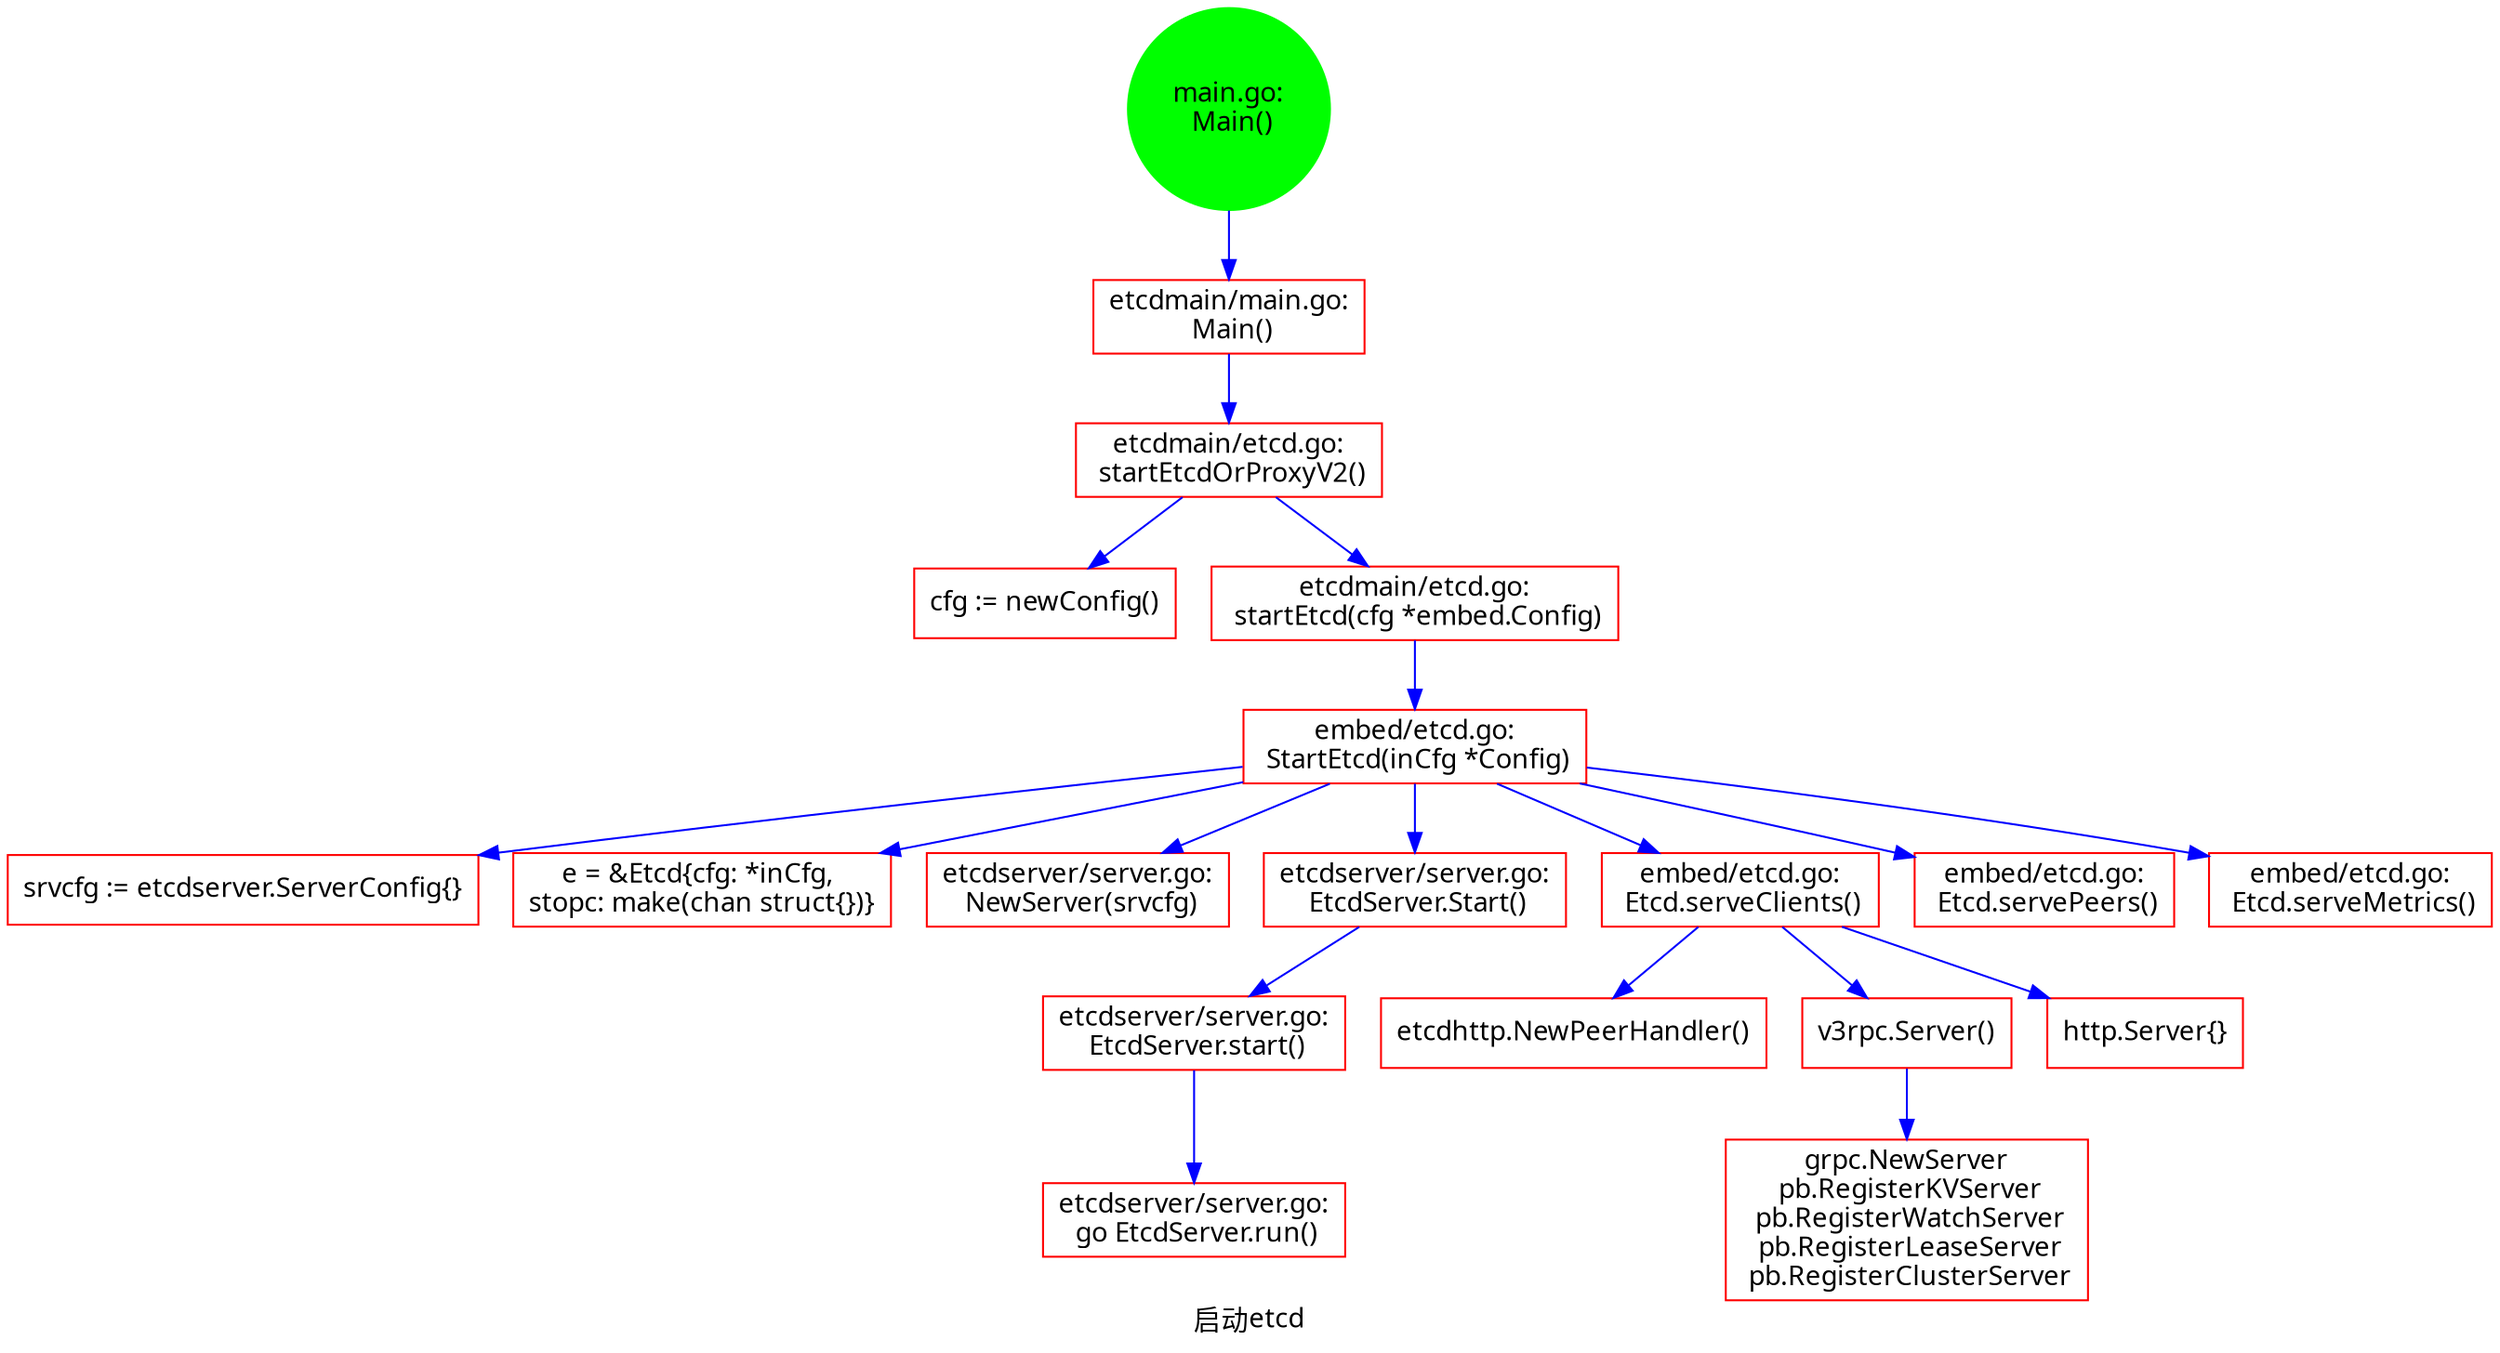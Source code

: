 digraph start {
    graph [fontname="SimHei"]
    node [shape=box, fontname="Microsoft Yahei" color=red]
    edge [color=blue]
    label="启动etcd"
    rankdir="TB"
    
    main [label="main.go:\n Main()" shape=circle style=filled color=green]
    
    etcdmain_main               [label="etcdmain/main.go:\n Main()"]
    etcdmain_startEtcdProxy     [label="etcdmain/etcd.go:\n startEtcdOrProxyV2()"]
    svrcfg                      [label="cfg := newConfig()"]
    etcdcfg                     [label="srvcfg := etcdserver.ServerConfig{}"]
    etcdmain_StartEtcd          [label="etcdmain/etcd.go:\n startEtcd(cfg *embed.Config)"]
    embed_StartEtcd             [label="embed/etcd.go:\n StartEtcd(inCfg *Config)"]
    embed_Etcd                  [label="e = &Etcd{cfg: *inCfg, \nstopc: make(chan struct{})}"]
    etcdserver_new              [label="etcdserver/server.go:\n NewServer(srvcfg)"]
    etcdserver_Start            [label="etcdserver/server.go:\n EtcdServer.Start()"]
    etcdserver_start            [label="etcdserver/server.go:\n EtcdServer.start()"]
    etcdserver_run              [label="etcdserver/server.go:\n go EtcdServer.run()"]
    serve_client                [label="embed/etcd.go:\n Etcd.serveClients()"]
    rpc_svr                     [label="grpc.NewServer\n pb.RegisterKVServer\n pb.RegisterWatchServer\n pb.RegisterLeaseServer\n pb.RegisterClusterServer"]
    
    etcdmain_startEtcdProxy->svrcfg
    embed_StartEtcd->etcdcfg
    embed_StartEtcd->etcdserver_new
    embed_StartEtcd->embed_Etcd
    
    main->etcdmain_main->etcdmain_startEtcdProxy->etcdmain_StartEtcd->embed_StartEtcd->etcdserver_Start->etcdserver_start->etcdserver_run
    embed_StartEtcd->"embed/etcd.go:\n Etcd.servePeers()"
    embed_StartEtcd->serve_client->"etcdhttp.NewPeerHandler()"
    serve_client->"v3rpc.Server()"->rpc_svr
    serve_client->"http.Server{}"
    embed_StartEtcd->"embed/etcd.go:\n Etcd.serveMetrics()"
}
